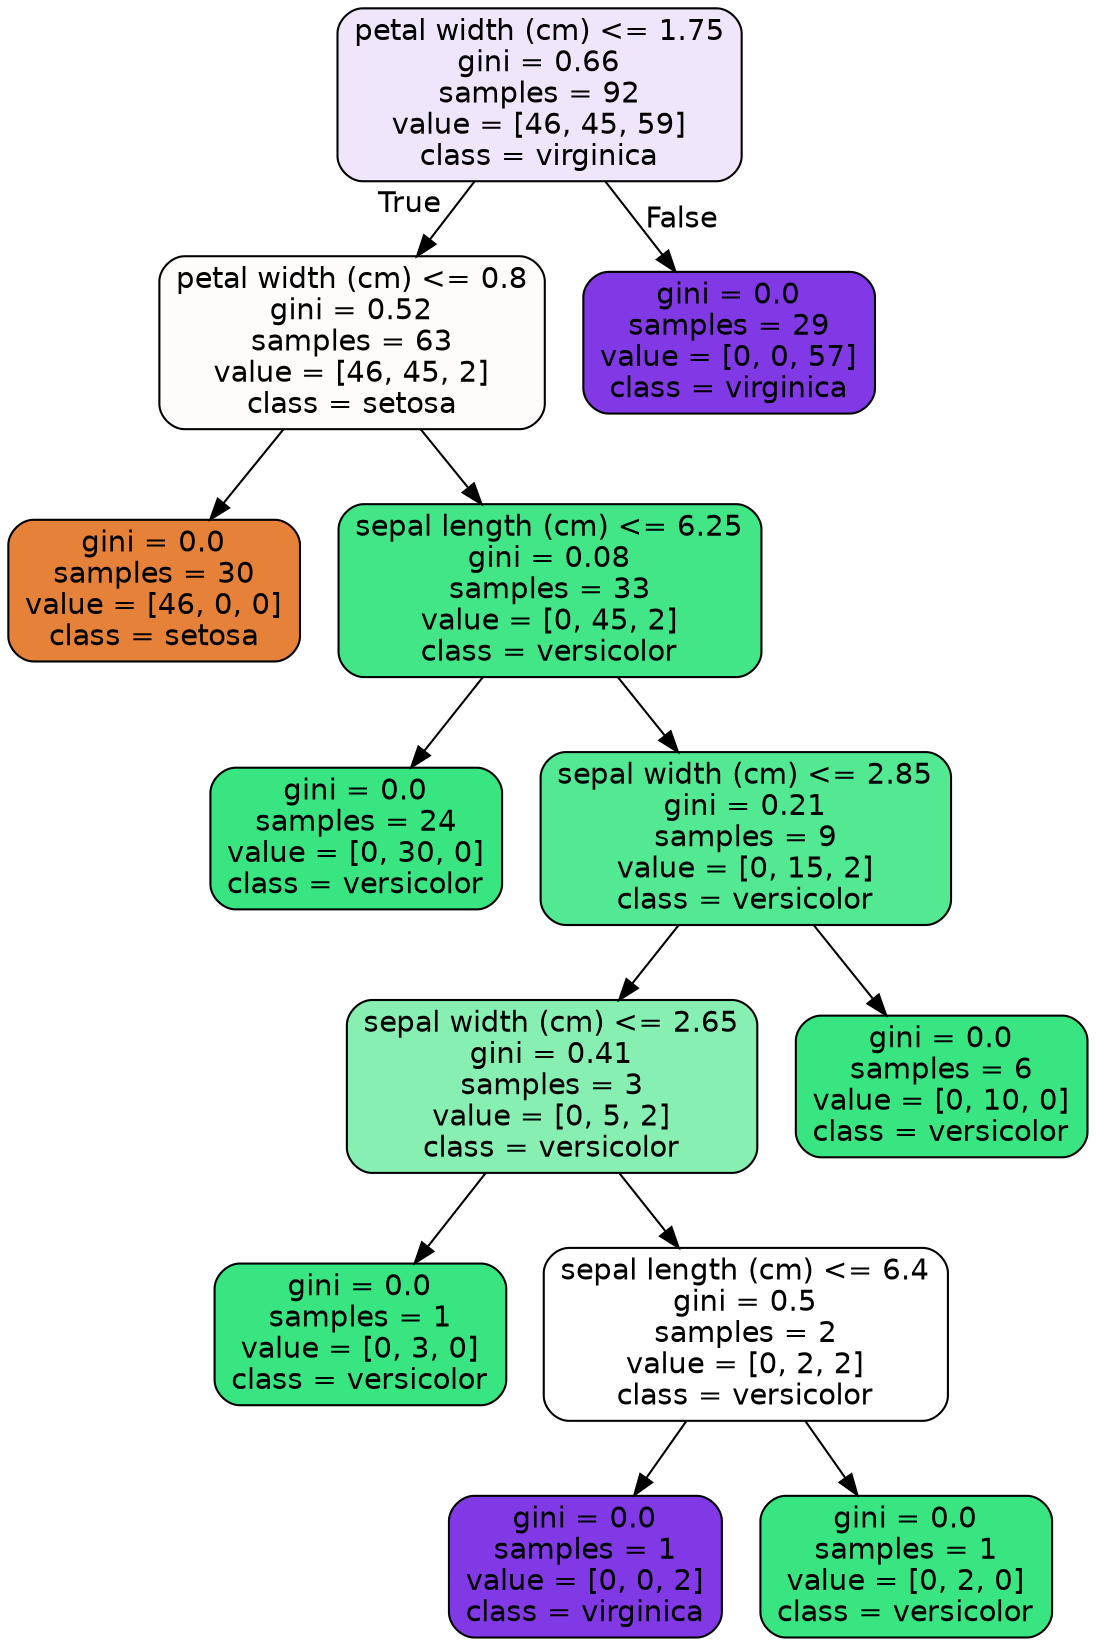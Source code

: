 digraph Tree {
node [shape=box, style="filled, rounded", color="black", fontname=helvetica] ;
edge [fontname=helvetica] ;
0 [label="petal width (cm) <= 1.75\ngini = 0.66\nsamples = 92\nvalue = [46, 45, 59]\nclass = virginica", fillcolor="#efe6fc"] ;
1 [label="petal width (cm) <= 0.8\ngini = 0.52\nsamples = 63\nvalue = [46, 45, 2]\nclass = setosa", fillcolor="#fefcfb"] ;
0 -> 1 [labeldistance=2.5, labelangle=45, headlabel="True"] ;
2 [label="gini = 0.0\nsamples = 30\nvalue = [46, 0, 0]\nclass = setosa", fillcolor="#e58139"] ;
1 -> 2 ;
3 [label="sepal length (cm) <= 6.25\ngini = 0.08\nsamples = 33\nvalue = [0, 45, 2]\nclass = versicolor", fillcolor="#42e687"] ;
1 -> 3 ;
4 [label="gini = 0.0\nsamples = 24\nvalue = [0, 30, 0]\nclass = versicolor", fillcolor="#39e581"] ;
3 -> 4 ;
5 [label="sepal width (cm) <= 2.85\ngini = 0.21\nsamples = 9\nvalue = [0, 15, 2]\nclass = versicolor", fillcolor="#53e892"] ;
3 -> 5 ;
6 [label="sepal width (cm) <= 2.65\ngini = 0.41\nsamples = 3\nvalue = [0, 5, 2]\nclass = versicolor", fillcolor="#88efb3"] ;
5 -> 6 ;
7 [label="gini = 0.0\nsamples = 1\nvalue = [0, 3, 0]\nclass = versicolor", fillcolor="#39e581"] ;
6 -> 7 ;
8 [label="sepal length (cm) <= 6.4\ngini = 0.5\nsamples = 2\nvalue = [0, 2, 2]\nclass = versicolor", fillcolor="#ffffff"] ;
6 -> 8 ;
9 [label="gini = 0.0\nsamples = 1\nvalue = [0, 0, 2]\nclass = virginica", fillcolor="#8139e5"] ;
8 -> 9 ;
10 [label="gini = 0.0\nsamples = 1\nvalue = [0, 2, 0]\nclass = versicolor", fillcolor="#39e581"] ;
8 -> 10 ;
11 [label="gini = 0.0\nsamples = 6\nvalue = [0, 10, 0]\nclass = versicolor", fillcolor="#39e581"] ;
5 -> 11 ;
12 [label="gini = 0.0\nsamples = 29\nvalue = [0, 0, 57]\nclass = virginica", fillcolor="#8139e5"] ;
0 -> 12 [labeldistance=2.5, labelangle=-45, headlabel="False"] ;
}